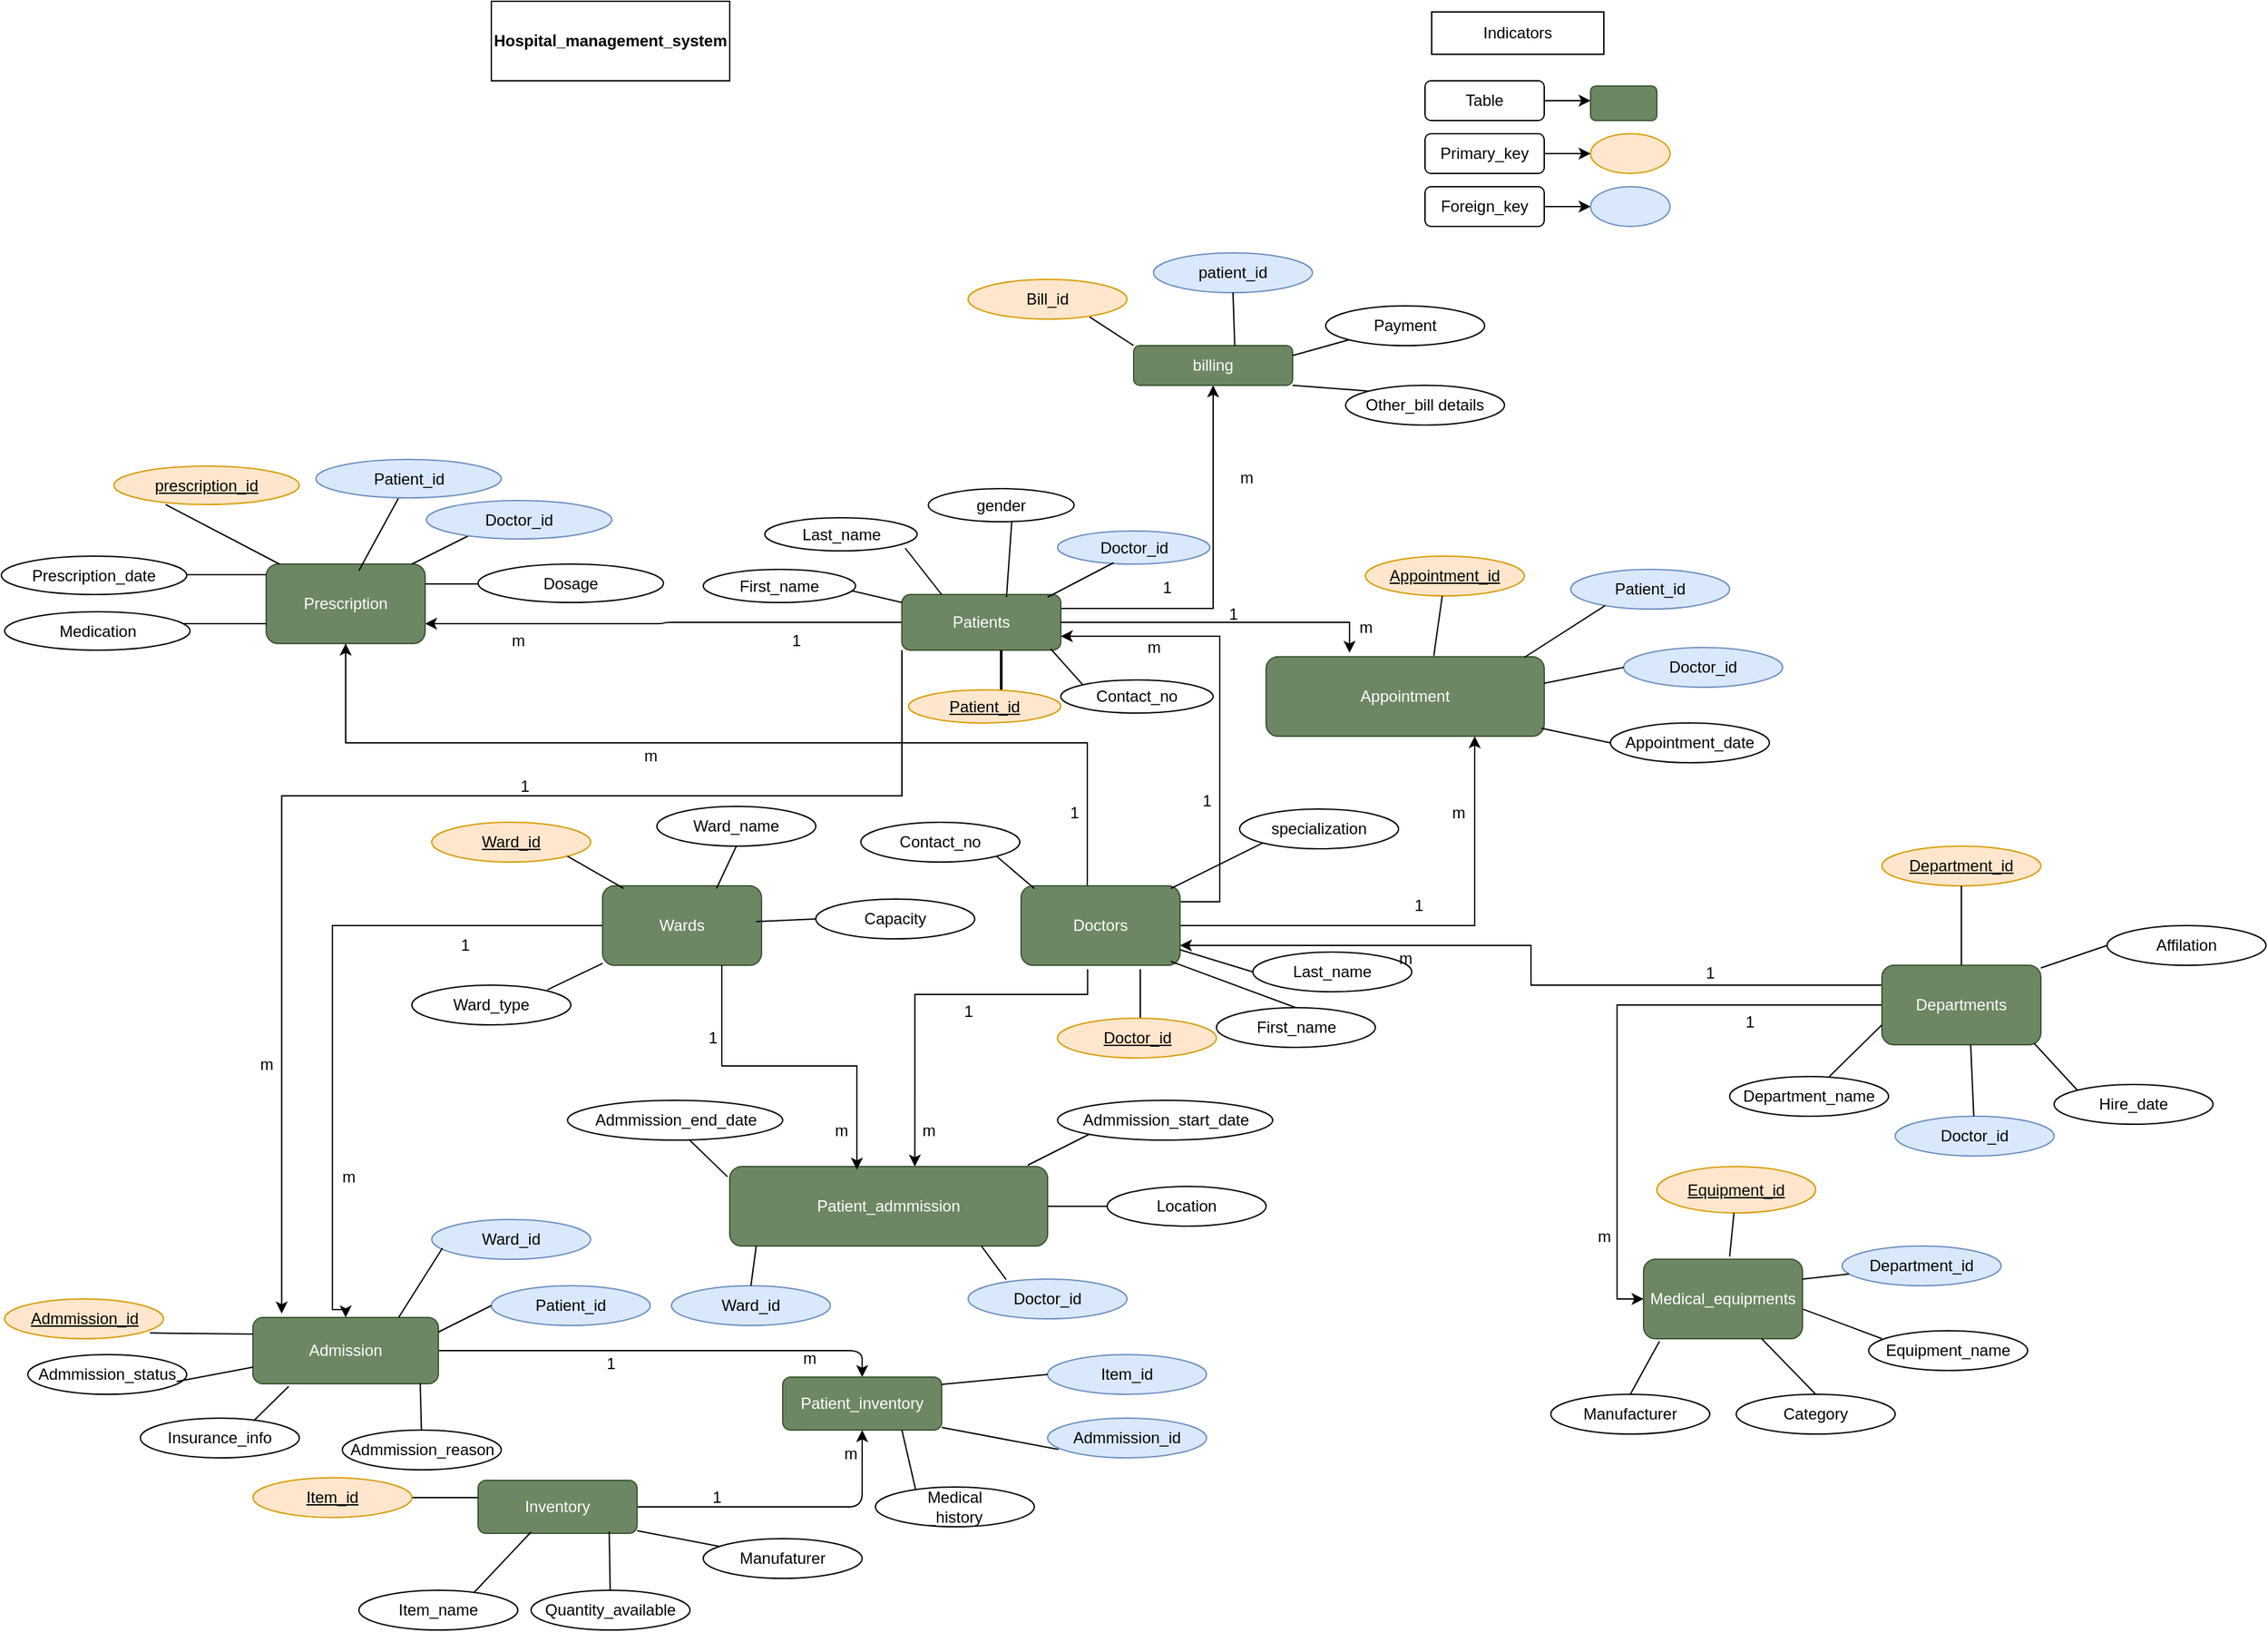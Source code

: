 <mxfile version="23.1.5" type="google">
  <diagram name="Page-1" id="TqXQaIa7VFJrKnLl9uhu">
    <mxGraphModel grid="1" page="1" gridSize="10" guides="1" tooltips="1" connect="1" arrows="1" fold="1" pageScale="1" pageWidth="850" pageHeight="1100" math="0" shadow="0">
      <root>
        <mxCell id="0" />
        <mxCell id="1" parent="0" />
        <mxCell id="0SpZsRbNBnnIL4KE9JeZ-11" value="" style="edgeStyle=orthogonalEdgeStyle;rounded=1;orthogonalLoop=1;jettySize=auto;html=1;entryX=1;entryY=0.75;entryDx=0;entryDy=0;" edge="1" parent="1" source="0SpZsRbNBnnIL4KE9JeZ-1" target="0SpZsRbNBnnIL4KE9JeZ-20">
          <mxGeometry relative="1" as="geometry">
            <mxPoint x="260" y="227.5" as="targetPoint" />
          </mxGeometry>
        </mxCell>
        <mxCell id="1VHxH9nMJPTkHr2wjVnj-29" style="edgeStyle=orthogonalEdgeStyle;rounded=0;orthogonalLoop=1;jettySize=auto;html=1;exitX=1;exitY=0.25;exitDx=0;exitDy=0;" edge="1" parent="1" source="0SpZsRbNBnnIL4KE9JeZ-1" target="ob3RGpo1RecC66wYNnC--74">
          <mxGeometry relative="1" as="geometry" />
        </mxCell>
        <mxCell id="0SpZsRbNBnnIL4KE9JeZ-1" value="Patients" style="rounded=1;whiteSpace=wrap;html=1;fillColor=#6d8764;fontColor=#ffffff;strokeColor=#3A5431;" vertex="1" parent="1">
          <mxGeometry x="480" y="208" width="120" height="42" as="geometry" />
        </mxCell>
        <mxCell id="0SpZsRbNBnnIL4KE9JeZ-15" style="edgeStyle=orthogonalEdgeStyle;rounded=1;orthogonalLoop=1;jettySize=auto;html=1;exitX=0.5;exitY=1;exitDx=0;exitDy=0;" edge="1" parent="1">
          <mxGeometry relative="1" as="geometry">
            <mxPoint x="620" y="255" as="sourcePoint" />
            <mxPoint x="620" y="255" as="targetPoint" />
          </mxGeometry>
        </mxCell>
        <mxCell id="0SpZsRbNBnnIL4KE9JeZ-16" value="Appointment" style="whiteSpace=wrap;html=1;rounded=1;fillColor=#6d8764;fontColor=#ffffff;strokeColor=#3A5431;" vertex="1" parent="1">
          <mxGeometry x="755" y="255" width="210" height="60" as="geometry" />
        </mxCell>
        <mxCell id="0SpZsRbNBnnIL4KE9JeZ-20" value="Prescription" style="rounded=1;whiteSpace=wrap;html=1;fillColor=#6d8764;fontColor=#ffffff;strokeColor=#3A5431;" vertex="1" parent="1">
          <mxGeometry y="185" width="120" height="60" as="geometry" />
        </mxCell>
        <mxCell id="gQqkHM6tkbFhDszC7yFE-4" style="edgeStyle=orthogonalEdgeStyle;rounded=0;orthogonalLoop=1;jettySize=auto;html=1;exitX=1;exitY=0.5;exitDx=0;exitDy=0;entryX=0.75;entryY=1;entryDx=0;entryDy=0;" edge="1" parent="1" source="0SpZsRbNBnnIL4KE9JeZ-74" target="0SpZsRbNBnnIL4KE9JeZ-16">
          <mxGeometry relative="1" as="geometry" />
        </mxCell>
        <mxCell id="gQqkHM6tkbFhDszC7yFE-6" style="edgeStyle=orthogonalEdgeStyle;rounded=0;orthogonalLoop=1;jettySize=auto;html=1;exitX=0.5;exitY=0;exitDx=0;exitDy=0;" edge="1" parent="1" source="0SpZsRbNBnnIL4KE9JeZ-74" target="0SpZsRbNBnnIL4KE9JeZ-20">
          <mxGeometry relative="1" as="geometry">
            <Array as="points">
              <mxPoint x="620" y="320" />
              <mxPoint x="60" y="320" />
            </Array>
          </mxGeometry>
        </mxCell>
        <mxCell id="KxEQ59rr3cLkcqyCNmUa-2" style="edgeStyle=orthogonalEdgeStyle;rounded=0;orthogonalLoop=1;jettySize=auto;html=1;exitX=0.75;exitY=0;exitDx=0;exitDy=0;entryX=1;entryY=0.75;entryDx=0;entryDy=0;" edge="1" parent="1" source="0SpZsRbNBnnIL4KE9JeZ-74" target="0SpZsRbNBnnIL4KE9JeZ-1">
          <mxGeometry relative="1" as="geometry">
            <Array as="points">
              <mxPoint x="660" y="440" />
              <mxPoint x="720" y="440" />
              <mxPoint x="720" y="240" />
            </Array>
          </mxGeometry>
        </mxCell>
        <mxCell id="0SpZsRbNBnnIL4KE9JeZ-74" value="Doctors" style="whiteSpace=wrap;html=1;rounded=1;fillColor=#6d8764;fontColor=#ffffff;strokeColor=#3A5431;" vertex="1" parent="1">
          <mxGeometry x="570" y="428" width="120" height="60" as="geometry" />
        </mxCell>
        <mxCell id="gQqkHM6tkbFhDszC7yFE-7" style="edgeStyle=orthogonalEdgeStyle;rounded=0;orthogonalLoop=1;jettySize=auto;html=1;exitX=0;exitY=0.5;exitDx=0;exitDy=0;entryX=0.5;entryY=0;entryDx=0;entryDy=0;" edge="1" parent="1" source="0SpZsRbNBnnIL4KE9JeZ-92" target="ob3RGpo1RecC66wYNnC--22">
          <mxGeometry relative="1" as="geometry">
            <Array as="points">
              <mxPoint x="50" y="458" />
              <mxPoint x="50" y="748" />
            </Array>
          </mxGeometry>
        </mxCell>
        <mxCell id="0SpZsRbNBnnIL4KE9JeZ-92" value="Wards" style="whiteSpace=wrap;html=1;rounded=1;fillColor=#6d8764;fontColor=#ffffff;strokeColor=#3A5431;" vertex="1" parent="1">
          <mxGeometry x="254" y="428" width="120" height="60" as="geometry" />
        </mxCell>
        <mxCell id="ob3RGpo1RecC66wYNnC--48" style="edgeStyle=orthogonalEdgeStyle;rounded=1;orthogonalLoop=1;jettySize=auto;html=1;exitX=1;exitY=0.5;exitDx=0;exitDy=0;entryX=0.5;entryY=0;entryDx=0;entryDy=0;" edge="1" parent="1" source="ob3RGpo1RecC66wYNnC--22" target="ob3RGpo1RecC66wYNnC--45">
          <mxGeometry relative="1" as="geometry" />
        </mxCell>
        <mxCell id="ob3RGpo1RecC66wYNnC--22" value="Admission" style="whiteSpace=wrap;html=1;rounded=1;fillColor=#6d8764;fontColor=#ffffff;strokeColor=#3A5431;" vertex="1" parent="1">
          <mxGeometry x="-10" y="754" width="140" height="50" as="geometry" />
        </mxCell>
        <mxCell id="ob3RGpo1RecC66wYNnC--26" style="edgeStyle=orthogonalEdgeStyle;rounded=1;orthogonalLoop=1;jettySize=auto;html=1;exitX=0.5;exitY=1;exitDx=0;exitDy=0;" edge="1" parent="1">
          <mxGeometry relative="1" as="geometry">
            <mxPoint x="60" y="630" as="sourcePoint" />
            <mxPoint x="60" y="630" as="targetPoint" />
          </mxGeometry>
        </mxCell>
        <mxCell id="ob3RGpo1RecC66wYNnC--46" style="edgeStyle=orthogonalEdgeStyle;rounded=1;orthogonalLoop=1;jettySize=auto;html=1;exitX=1;exitY=0.5;exitDx=0;exitDy=0;entryX=0.5;entryY=1;entryDx=0;entryDy=0;" edge="1" parent="1" source="ob3RGpo1RecC66wYNnC--31" target="ob3RGpo1RecC66wYNnC--45">
          <mxGeometry relative="1" as="geometry" />
        </mxCell>
        <mxCell id="ob3RGpo1RecC66wYNnC--31" value="Inventory" style="whiteSpace=wrap;html=1;rounded=1;fillColor=#6d8764;fontColor=#ffffff;strokeColor=#3A5431;" vertex="1" parent="1">
          <mxGeometry x="160" y="877" width="120" height="40" as="geometry" />
        </mxCell>
        <mxCell id="ob3RGpo1RecC66wYNnC--35" value="Patient_admmission" style="whiteSpace=wrap;html=1;rounded=1;fillColor=#6d8764;fontColor=#ffffff;strokeColor=#3A5431;" vertex="1" parent="1">
          <mxGeometry x="350" y="640" width="240" height="60" as="geometry" />
        </mxCell>
        <mxCell id="ob3RGpo1RecC66wYNnC--45" value="Patient_inventory" style="whiteSpace=wrap;html=1;rounded=1;fillColor=#6d8764;fontColor=#ffffff;strokeColor=#3A5431;" vertex="1" parent="1">
          <mxGeometry x="390" y="799" width="120" height="40" as="geometry" />
        </mxCell>
        <mxCell id="ob3RGpo1RecC66wYNnC--74" value="billing" style="whiteSpace=wrap;html=1;rounded=1;fillColor=#6d8764;fontColor=#ffffff;strokeColor=#3A5431;" vertex="1" parent="1">
          <mxGeometry x="655" y="20" width="120" height="30" as="geometry" />
        </mxCell>
        <mxCell id="ob3RGpo1RecC66wYNnC--79" value="&lt;u&gt;prescription_id&lt;/u&gt;" style="ellipse;whiteSpace=wrap;html=1;shadow=0;rounded=1;fillColor=#ffe6cc;strokeColor=#d79b00;" vertex="1" parent="1">
          <mxGeometry x="-115" y="111" width="140" height="29" as="geometry" />
        </mxCell>
        <mxCell id="ob3RGpo1RecC66wYNnC--85" value="" style="line;strokeWidth=2;direction=south;html=1;rounded=1;" vertex="1" parent="1">
          <mxGeometry x="550" y="250" width="10" height="40" as="geometry" />
        </mxCell>
        <mxCell id="ob3RGpo1RecC66wYNnC--88" value="" style="endArrow=none;html=1;rounded=1;" edge="1" parent="1">
          <mxGeometry width="50" height="50" relative="1" as="geometry">
            <mxPoint x="420" y="200" as="sourcePoint" />
            <mxPoint x="480" y="214" as="targetPoint" />
            <Array as="points" />
          </mxGeometry>
        </mxCell>
        <mxCell id="ob3RGpo1RecC66wYNnC--91" value="" style="endArrow=none;html=1;rounded=1;entryX=0.658;entryY=0.048;entryDx=0;entryDy=0;entryPerimeter=0;exitX=0.573;exitY=0.96;exitDx=0;exitDy=0;exitPerimeter=0;" edge="1" parent="1" source="1VHxH9nMJPTkHr2wjVnj-12" target="0SpZsRbNBnnIL4KE9JeZ-1">
          <mxGeometry width="50" height="50" relative="1" as="geometry">
            <mxPoint x="559" y="160" as="sourcePoint" />
            <mxPoint x="559" y="200" as="targetPoint" />
          </mxGeometry>
        </mxCell>
        <mxCell id="ob3RGpo1RecC66wYNnC--96" value="Doctor_id" style="ellipse;whiteSpace=wrap;html=1;rounded=1;fillColor=#dae8fc;strokeColor=#6c8ebf;" vertex="1" parent="1">
          <mxGeometry x="597.5" y="160" width="115" height="25" as="geometry" />
        </mxCell>
        <mxCell id="ob3RGpo1RecC66wYNnC--97" value="" style="endArrow=none;html=1;rounded=1;exitX=0.936;exitY=0.976;exitDx=0;exitDy=0;exitPerimeter=0;" edge="1" parent="1" source="0SpZsRbNBnnIL4KE9JeZ-1">
          <mxGeometry width="50" height="50" relative="1" as="geometry">
            <mxPoint x="495" y="300" as="sourcePoint" />
            <mxPoint x="620" y="280" as="targetPoint" />
          </mxGeometry>
        </mxCell>
        <mxCell id="ob3RGpo1RecC66wYNnC--101" value="" style="endArrow=none;html=1;rounded=1;" edge="1" parent="1">
          <mxGeometry width="50" height="50" relative="1" as="geometry">
            <mxPoint x="660" y="531" as="sourcePoint" />
            <mxPoint x="660" y="491" as="targetPoint" />
          </mxGeometry>
        </mxCell>
        <mxCell id="ob3RGpo1RecC66wYNnC--108" value="specialization" style="ellipse;whiteSpace=wrap;html=1;rounded=1;" vertex="1" parent="1">
          <mxGeometry x="735" y="370" width="120" height="30" as="geometry" />
        </mxCell>
        <mxCell id="ob3RGpo1RecC66wYNnC--118" value="" style="endArrow=none;html=1;rounded=1;" edge="1" parent="1">
          <mxGeometry width="50" height="50" relative="1" as="geometry">
            <mxPoint x="380" y="280" as="sourcePoint" />
            <mxPoint x="380" y="280" as="targetPoint" />
          </mxGeometry>
        </mxCell>
        <mxCell id="ob3RGpo1RecC66wYNnC--122" value="" style="endArrow=none;html=1;rounded=1;entryX=0.99;entryY=0.9;entryDx=0;entryDy=0;exitX=0;exitY=0.5;exitDx=0;exitDy=0;entryPerimeter=0;" edge="1" parent="1" source="1VHxH9nMJPTkHr2wjVnj-33" target="0SpZsRbNBnnIL4KE9JeZ-16">
          <mxGeometry width="50" height="50" relative="1" as="geometry">
            <mxPoint x="950" y="350" as="sourcePoint" />
            <mxPoint x="910" y="310" as="targetPoint" />
          </mxGeometry>
        </mxCell>
        <mxCell id="ob3RGpo1RecC66wYNnC--125" value="" style="endArrow=none;html=1;rounded=1;entryX=0.279;entryY=1;entryDx=0;entryDy=0;entryPerimeter=0;" edge="1" parent="1" target="ob3RGpo1RecC66wYNnC--79">
          <mxGeometry width="50" height="50" relative="1" as="geometry">
            <mxPoint x="10" y="185" as="sourcePoint" />
            <mxPoint x="20" y="135" as="targetPoint" />
          </mxGeometry>
        </mxCell>
        <mxCell id="ob3RGpo1RecC66wYNnC--128" value="" style="endArrow=none;html=1;rounded=1;" edge="1" parent="1">
          <mxGeometry width="50" height="50" relative="1" as="geometry">
            <mxPoint x="110" y="185" as="sourcePoint" />
            <mxPoint x="160" y="160" as="targetPoint" />
          </mxGeometry>
        </mxCell>
        <mxCell id="ob3RGpo1RecC66wYNnC--132" value="" style="endArrow=none;html=1;rounded=1;" edge="1" parent="1">
          <mxGeometry width="50" height="50" relative="1" as="geometry">
            <mxPoint x="-68" y="193" as="sourcePoint" />
            <mxPoint y="193" as="targetPoint" />
          </mxGeometry>
        </mxCell>
        <mxCell id="ob3RGpo1RecC66wYNnC--134" value="" style="endArrow=none;html=1;rounded=1;entryX=0;entryY=0.75;entryDx=0;entryDy=0;" edge="1" parent="1" target="0SpZsRbNBnnIL4KE9JeZ-20">
          <mxGeometry width="50" height="50" relative="1" as="geometry">
            <mxPoint x="-70" y="230" as="sourcePoint" />
            <mxPoint x="-10" y="230" as="targetPoint" />
          </mxGeometry>
        </mxCell>
        <mxCell id="ob3RGpo1RecC66wYNnC--138" value="" style="endArrow=none;html=1;rounded=1;entryX=0.5;entryY=1;entryDx=0;entryDy=0;" edge="1" parent="1" target="1VHxH9nMJPTkHr2wjVnj-48">
          <mxGeometry width="50" height="50" relative="1" as="geometry">
            <mxPoint x="340" y="430" as="sourcePoint" />
            <mxPoint x="321" y="400" as="targetPoint" />
          </mxGeometry>
        </mxCell>
        <mxCell id="ob3RGpo1RecC66wYNnC--139" value="&lt;u&gt;Ward_id&lt;/u&gt;" style="ellipse;whiteSpace=wrap;html=1;rounded=1;fillColor=#ffe6cc;strokeColor=#d79b00;" vertex="1" parent="1">
          <mxGeometry x="125" y="380" width="120" height="30" as="geometry" />
        </mxCell>
        <mxCell id="ob3RGpo1RecC66wYNnC--159" value="" style="endArrow=none;html=1;rounded=1;entryX=0;entryY=0.325;entryDx=0;entryDy=0;entryPerimeter=0;" edge="1" parent="1" target="ob3RGpo1RecC66wYNnC--31">
          <mxGeometry width="50" height="50" relative="1" as="geometry">
            <mxPoint x="100" y="890" as="sourcePoint" />
            <mxPoint x="160" y="868" as="targetPoint" />
          </mxGeometry>
        </mxCell>
        <mxCell id="ob3RGpo1RecC66wYNnC--163" value="" style="endArrow=none;html=1;rounded=1;exitX=0.333;exitY=0.975;exitDx=0;exitDy=0;exitPerimeter=0;entryX=0.667;entryY=0.3;entryDx=0;entryDy=0;entryPerimeter=0;" edge="1" parent="1" source="ob3RGpo1RecC66wYNnC--31" target="1VHxH9nMJPTkHr2wjVnj-73">
          <mxGeometry width="50" height="50" relative="1" as="geometry">
            <mxPoint x="200" y="960" as="sourcePoint" />
            <mxPoint x="170" y="950" as="targetPoint" />
          </mxGeometry>
        </mxCell>
        <mxCell id="ob3RGpo1RecC66wYNnC--165" value="" style="endArrow=none;html=1;rounded=1;entryX=0.825;entryY=0.967;entryDx=0;entryDy=0;entryPerimeter=0;" edge="1" parent="1" source="1VHxH9nMJPTkHr2wjVnj-74" target="ob3RGpo1RecC66wYNnC--31">
          <mxGeometry width="50" height="50" relative="1" as="geometry">
            <mxPoint x="260" y="950" as="sourcePoint" />
            <mxPoint x="280" y="910" as="targetPoint" />
          </mxGeometry>
        </mxCell>
        <mxCell id="ob3RGpo1RecC66wYNnC--171" value="" style="endArrow=none;html=1;rounded=1;exitX=1;exitY=1;exitDx=0;exitDy=0;entryX=0.069;entryY=0.789;entryDx=0;entryDy=0;entryPerimeter=0;" edge="1" parent="1" target="1VHxH9nMJPTkHr2wjVnj-75">
          <mxGeometry width="50" height="50" relative="1" as="geometry">
            <mxPoint x="510" y="837" as="sourcePoint" />
            <mxPoint x="600" y="838" as="targetPoint" />
          </mxGeometry>
        </mxCell>
        <mxCell id="ob3RGpo1RecC66wYNnC--191" value="" style="endArrow=none;html=1;rounded=1;exitX=0;exitY=0;exitDx=0;exitDy=0;entryX=0.764;entryY=0.944;entryDx=0;entryDy=0;entryPerimeter=0;" edge="1" parent="1" source="ob3RGpo1RecC66wYNnC--74" target="1VHxH9nMJPTkHr2wjVnj-25">
          <mxGeometry width="50" height="50" relative="1" as="geometry">
            <mxPoint x="629.5" y="43.5" as="sourcePoint" />
            <mxPoint x="630" as="targetPoint" />
          </mxGeometry>
        </mxCell>
        <mxCell id="ob3RGpo1RecC66wYNnC--194" value="patient_id" style="ellipse;whiteSpace=wrap;html=1;rounded=1;fillColor=#dae8fc;strokeColor=#6c8ebf;" vertex="1" parent="1">
          <mxGeometry x="670" y="-50" width="120" height="30" as="geometry" />
        </mxCell>
        <mxCell id="ob3RGpo1RecC66wYNnC--198" value="" style="endArrow=none;html=1;rounded=1;exitX=1;exitY=1;exitDx=0;exitDy=0;entryX=0;entryY=0;entryDx=0;entryDy=0;" edge="1" parent="1" source="ob3RGpo1RecC66wYNnC--74" target="1VHxH9nMJPTkHr2wjVnj-26">
          <mxGeometry width="50" height="50" relative="1" as="geometry">
            <mxPoint x="730" y="103.5" as="sourcePoint" />
            <mxPoint x="830" y="67" as="targetPoint" />
          </mxGeometry>
        </mxCell>
        <mxCell id="dSdQ0EBk4041Fcn03njT-13" value="Indicators" style="rounded=0;whiteSpace=wrap;html=1;" vertex="1" parent="1">
          <mxGeometry x="880" y="-232" width="130" height="32" as="geometry" />
        </mxCell>
        <mxCell id="dSdQ0EBk4041Fcn03njT-17" style="edgeStyle=orthogonalEdgeStyle;rounded=1;orthogonalLoop=1;jettySize=auto;html=1;exitX=1;exitY=0.5;exitDx=0;exitDy=0;" edge="1" parent="1" source="dSdQ0EBk4041Fcn03njT-16">
          <mxGeometry relative="1" as="geometry">
            <mxPoint x="1000" y="-164.6" as="targetPoint" />
          </mxGeometry>
        </mxCell>
        <mxCell id="dSdQ0EBk4041Fcn03njT-16" value="Table" style="rounded=1;whiteSpace=wrap;html=1;" vertex="1" parent="1">
          <mxGeometry x="875" y="-180" width="90" height="30" as="geometry" />
        </mxCell>
        <mxCell id="dSdQ0EBk4041Fcn03njT-19" value="" style="rounded=1;whiteSpace=wrap;html=1;fillColor=#6d8764;fontColor=#ffffff;strokeColor=#3A5431;" vertex="1" parent="1">
          <mxGeometry x="1000" y="-176" width="50" height="26" as="geometry" />
        </mxCell>
        <mxCell id="dSdQ0EBk4041Fcn03njT-20" value="" style="ellipse;whiteSpace=wrap;html=1;rounded=1;fillColor=#ffe6cc;strokeColor=#d79b00;" vertex="1" parent="1">
          <mxGeometry x="1000" y="-140" width="60" height="30" as="geometry" />
        </mxCell>
        <mxCell id="dSdQ0EBk4041Fcn03njT-26" style="edgeStyle=orthogonalEdgeStyle;rounded=1;orthogonalLoop=1;jettySize=auto;html=1;exitX=1;exitY=0.5;exitDx=0;exitDy=0;entryX=0;entryY=0.5;entryDx=0;entryDy=0;" edge="1" parent="1" source="dSdQ0EBk4041Fcn03njT-22" target="dSdQ0EBk4041Fcn03njT-24">
          <mxGeometry relative="1" as="geometry" />
        </mxCell>
        <mxCell id="dSdQ0EBk4041Fcn03njT-22" value="Foreign_key" style="rounded=1;whiteSpace=wrap;html=1;" vertex="1" parent="1">
          <mxGeometry x="875" y="-100" width="90" height="30" as="geometry" />
        </mxCell>
        <mxCell id="dSdQ0EBk4041Fcn03njT-25" style="edgeStyle=orthogonalEdgeStyle;rounded=1;orthogonalLoop=1;jettySize=auto;html=1;exitX=1;exitY=0.5;exitDx=0;exitDy=0;entryX=0;entryY=0.5;entryDx=0;entryDy=0;" edge="1" parent="1" source="dSdQ0EBk4041Fcn03njT-23" target="dSdQ0EBk4041Fcn03njT-20">
          <mxGeometry relative="1" as="geometry" />
        </mxCell>
        <mxCell id="dSdQ0EBk4041Fcn03njT-23" value="Primary_key" style="rounded=1;whiteSpace=wrap;html=1;" vertex="1" parent="1">
          <mxGeometry x="875" y="-140" width="90" height="30" as="geometry" />
        </mxCell>
        <mxCell id="dSdQ0EBk4041Fcn03njT-24" value="" style="ellipse;whiteSpace=wrap;html=1;rounded=1;fillColor=#dae8fc;strokeColor=#6c8ebf;" vertex="1" parent="1">
          <mxGeometry x="1000" y="-100" width="60" height="30" as="geometry" />
        </mxCell>
        <mxCell id="gQqkHM6tkbFhDszC7yFE-2" style="edgeStyle=orthogonalEdgeStyle;rounded=0;orthogonalLoop=1;jettySize=auto;html=1;entryX=0.3;entryY=-0.05;entryDx=0;entryDy=0;entryPerimeter=0;" edge="1" parent="1" source="0SpZsRbNBnnIL4KE9JeZ-1" target="0SpZsRbNBnnIL4KE9JeZ-16">
          <mxGeometry relative="1" as="geometry">
            <Array as="points">
              <mxPoint x="818" y="229" />
            </Array>
          </mxGeometry>
        </mxCell>
        <mxCell id="1VHxH9nMJPTkHr2wjVnj-1" value="" style="endArrow=none;html=1;rounded=0;exitX=0.583;exitY=0.083;exitDx=0;exitDy=0;exitPerimeter=0;" edge="1" parent="1" source="0SpZsRbNBnnIL4KE9JeZ-20">
          <mxGeometry width="50" height="50" relative="1" as="geometry">
            <mxPoint x="80" y="180" as="sourcePoint" />
            <mxPoint x="100" y="135" as="targetPoint" />
          </mxGeometry>
        </mxCell>
        <mxCell id="1VHxH9nMJPTkHr2wjVnj-2" value="Patient_id" style="ellipse;whiteSpace=wrap;html=1;shadow=0;rounded=1;fillColor=#dae8fc;strokeColor=#6c8ebf;" vertex="1" parent="1">
          <mxGeometry x="37.5" y="106" width="140" height="29" as="geometry" />
        </mxCell>
        <mxCell id="1VHxH9nMJPTkHr2wjVnj-3" value="Doctor_id" style="ellipse;whiteSpace=wrap;html=1;shadow=0;rounded=1;fillColor=#dae8fc;strokeColor=#6c8ebf;" vertex="1" parent="1">
          <mxGeometry x="121" y="137" width="140" height="29" as="geometry" />
        </mxCell>
        <mxCell id="1VHxH9nMJPTkHr2wjVnj-4" value="" style="endArrow=none;html=1;rounded=0;exitX=1;exitY=0.25;exitDx=0;exitDy=0;" edge="1" parent="1" source="0SpZsRbNBnnIL4KE9JeZ-20">
          <mxGeometry width="50" height="50" relative="1" as="geometry">
            <mxPoint x="120" y="215" as="sourcePoint" />
            <mxPoint x="190" y="200" as="targetPoint" />
          </mxGeometry>
        </mxCell>
        <mxCell id="1VHxH9nMJPTkHr2wjVnj-5" value="Dosage" style="ellipse;whiteSpace=wrap;html=1;shadow=0;rounded=1;" vertex="1" parent="1">
          <mxGeometry x="160" y="185" width="140" height="29" as="geometry" />
        </mxCell>
        <mxCell id="1VHxH9nMJPTkHr2wjVnj-7" value="Prescription_date" style="ellipse;whiteSpace=wrap;html=1;shadow=0;rounded=1;" vertex="1" parent="1">
          <mxGeometry x="-200" y="179" width="140" height="29" as="geometry" />
        </mxCell>
        <mxCell id="1VHxH9nMJPTkHr2wjVnj-8" value="Medication" style="ellipse;whiteSpace=wrap;html=1;shadow=0;rounded=1;" vertex="1" parent="1">
          <mxGeometry x="-197.5" y="221" width="140" height="29" as="geometry" />
        </mxCell>
        <mxCell id="1VHxH9nMJPTkHr2wjVnj-11" value="" style="endArrow=none;html=1;rounded=0;entryX=0.368;entryY=0.96;entryDx=0;entryDy=0;entryPerimeter=0;" edge="1" parent="1" target="ob3RGpo1RecC66wYNnC--96">
          <mxGeometry width="50" height="50" relative="1" as="geometry">
            <mxPoint x="590" y="210" as="sourcePoint" />
            <mxPoint x="627" y="173.5" as="targetPoint" />
          </mxGeometry>
        </mxCell>
        <mxCell id="1VHxH9nMJPTkHr2wjVnj-12" value="gender" style="ellipse;whiteSpace=wrap;html=1;rounded=1;" vertex="1" parent="1">
          <mxGeometry x="500" y="128" width="110" height="25" as="geometry" />
        </mxCell>
        <mxCell id="1VHxH9nMJPTkHr2wjVnj-14" value="" style="endArrow=none;html=1;rounded=0;exitX=0.25;exitY=0;exitDx=0;exitDy=0;entryX=0.922;entryY=0.92;entryDx=0;entryDy=0;entryPerimeter=0;" edge="1" parent="1" source="0SpZsRbNBnnIL4KE9JeZ-1" target="1VHxH9nMJPTkHr2wjVnj-15">
          <mxGeometry width="50" height="50" relative="1" as="geometry">
            <mxPoint x="440" y="190" as="sourcePoint" />
            <mxPoint x="480" y="170" as="targetPoint" />
          </mxGeometry>
        </mxCell>
        <mxCell id="1VHxH9nMJPTkHr2wjVnj-15" value="Last_name" style="ellipse;whiteSpace=wrap;html=1;rounded=1;" vertex="1" parent="1">
          <mxGeometry x="376.5" y="150" width="115" height="25" as="geometry" />
        </mxCell>
        <mxCell id="1VHxH9nMJPTkHr2wjVnj-16" value="First_name" style="ellipse;whiteSpace=wrap;html=1;rounded=1;" vertex="1" parent="1">
          <mxGeometry x="330" y="189" width="115" height="25" as="geometry" />
        </mxCell>
        <mxCell id="1VHxH9nMJPTkHr2wjVnj-17" value="Contact_no" style="ellipse;whiteSpace=wrap;html=1;rounded=1;" vertex="1" parent="1">
          <mxGeometry x="600" y="272.5" width="115" height="25" as="geometry" />
        </mxCell>
        <mxCell id="1VHxH9nMJPTkHr2wjVnj-18" value="&lt;u&gt;Patient_id&lt;/u&gt;" style="ellipse;whiteSpace=wrap;html=1;rounded=1;fillColor=#ffe6cc;strokeColor=#d79b00;" vertex="1" parent="1">
          <mxGeometry x="485" y="280" width="115" height="25" as="geometry" />
        </mxCell>
        <mxCell id="1VHxH9nMJPTkHr2wjVnj-21" value="" style="endArrow=none;html=1;rounded=0;exitX=0.636;exitY=0.009;exitDx=0;exitDy=0;exitPerimeter=0;entryX=0.5;entryY=1;entryDx=0;entryDy=0;" edge="1" parent="1" source="ob3RGpo1RecC66wYNnC--74" target="ob3RGpo1RecC66wYNnC--194">
          <mxGeometry width="50" height="50" relative="1" as="geometry">
            <mxPoint x="685" y="40" as="sourcePoint" />
            <mxPoint x="735" y="-10" as="targetPoint" />
            <Array as="points" />
          </mxGeometry>
        </mxCell>
        <mxCell id="1VHxH9nMJPTkHr2wjVnj-22" value="Payment" style="ellipse;whiteSpace=wrap;html=1;rounded=1;" vertex="1" parent="1">
          <mxGeometry x="800" y="-10" width="120" height="30" as="geometry" />
        </mxCell>
        <mxCell id="1VHxH9nMJPTkHr2wjVnj-23" value="" style="endArrow=none;html=1;rounded=0;entryX=0;entryY=1;entryDx=0;entryDy=0;exitX=1;exitY=0.25;exitDx=0;exitDy=0;" edge="1" parent="1" source="ob3RGpo1RecC66wYNnC--74" target="1VHxH9nMJPTkHr2wjVnj-22">
          <mxGeometry width="50" height="50" relative="1" as="geometry">
            <mxPoint x="780" y="46.5" as="sourcePoint" />
            <mxPoint x="820" y="10" as="targetPoint" />
          </mxGeometry>
        </mxCell>
        <mxCell id="1VHxH9nMJPTkHr2wjVnj-25" value="Bill_id" style="ellipse;whiteSpace=wrap;html=1;rounded=1;fillColor=#ffe6cc;strokeColor=#d79b00;" vertex="1" parent="1">
          <mxGeometry x="530" y="-30" width="120" height="30" as="geometry" />
        </mxCell>
        <mxCell id="1VHxH9nMJPTkHr2wjVnj-26" value="Other_bill details" style="ellipse;whiteSpace=wrap;html=1;rounded=1;" vertex="1" parent="1">
          <mxGeometry x="815" y="50" width="120" height="30" as="geometry" />
        </mxCell>
        <mxCell id="1VHxH9nMJPTkHr2wjVnj-30" value="&lt;u&gt;Appointment_id&lt;/u&gt;" style="ellipse;whiteSpace=wrap;html=1;rounded=1;fillColor=#ffe6cc;strokeColor=#d79b00;" vertex="1" parent="1">
          <mxGeometry x="830" y="179" width="120" height="30" as="geometry" />
        </mxCell>
        <mxCell id="1VHxH9nMJPTkHr2wjVnj-31" value="Patient_id" style="ellipse;whiteSpace=wrap;html=1;rounded=1;fillColor=#dae8fc;strokeColor=#6c8ebf;" vertex="1" parent="1">
          <mxGeometry x="985" y="189" width="120" height="30" as="geometry" />
        </mxCell>
        <mxCell id="1VHxH9nMJPTkHr2wjVnj-32" value="Doctor_id" style="ellipse;whiteSpace=wrap;html=1;rounded=1;fillColor=#dae8fc;strokeColor=#6c8ebf;" vertex="1" parent="1">
          <mxGeometry x="1025" y="248" width="120" height="30" as="geometry" />
        </mxCell>
        <mxCell id="1VHxH9nMJPTkHr2wjVnj-33" value="Appointment_date" style="ellipse;whiteSpace=wrap;html=1;rounded=1;" vertex="1" parent="1">
          <mxGeometry x="1015" y="305" width="120" height="30" as="geometry" />
        </mxCell>
        <mxCell id="1VHxH9nMJPTkHr2wjVnj-35" value="" style="endArrow=none;html=1;rounded=0;entryX=0.217;entryY=0.911;entryDx=0;entryDy=0;entryPerimeter=0;" edge="1" parent="1" target="1VHxH9nMJPTkHr2wjVnj-31">
          <mxGeometry width="50" height="50" relative="1" as="geometry">
            <mxPoint x="950" y="255.5" as="sourcePoint" />
            <mxPoint x="1000" y="210" as="targetPoint" />
          </mxGeometry>
        </mxCell>
        <mxCell id="1VHxH9nMJPTkHr2wjVnj-37" value="" style="endArrow=none;html=1;rounded=0;exitX=0.603;exitY=-0.011;exitDx=0;exitDy=0;exitPerimeter=0;" edge="1" parent="1" source="0SpZsRbNBnnIL4KE9JeZ-16" target="1VHxH9nMJPTkHr2wjVnj-30">
          <mxGeometry width="50" height="50" relative="1" as="geometry">
            <mxPoint x="923" y="250" as="sourcePoint" />
            <mxPoint x="923" y="209" as="targetPoint" />
          </mxGeometry>
        </mxCell>
        <mxCell id="1VHxH9nMJPTkHr2wjVnj-38" value="Last_name" style="ellipse;whiteSpace=wrap;html=1;rounded=1;" vertex="1" parent="1">
          <mxGeometry x="745" y="478" width="120" height="30" as="geometry" />
        </mxCell>
        <mxCell id="1VHxH9nMJPTkHr2wjVnj-39" value="First_name" style="ellipse;whiteSpace=wrap;html=1;rounded=1;" vertex="1" parent="1">
          <mxGeometry x="717.5" y="520" width="120" height="30" as="geometry" />
        </mxCell>
        <mxCell id="1VHxH9nMJPTkHr2wjVnj-40" value="&lt;u&gt;Doctor_id&lt;/u&gt;" style="ellipse;whiteSpace=wrap;html=1;rounded=1;fillColor=#ffe6cc;strokeColor=#d79b00;" vertex="1" parent="1">
          <mxGeometry x="597.5" y="528" width="120" height="30" as="geometry" />
        </mxCell>
        <mxCell id="1VHxH9nMJPTkHr2wjVnj-42" value="Contact_no" style="ellipse;whiteSpace=wrap;html=1;rounded=1;" vertex="1" parent="1">
          <mxGeometry x="449" y="380" width="120" height="30" as="geometry" />
        </mxCell>
        <mxCell id="1VHxH9nMJPTkHr2wjVnj-43" value="" style="endArrow=none;html=1;rounded=0;exitX=0.083;exitY=0.033;exitDx=0;exitDy=0;exitPerimeter=0;entryX=1;entryY=1;entryDx=0;entryDy=0;" edge="1" parent="1" source="0SpZsRbNBnnIL4KE9JeZ-74" target="1VHxH9nMJPTkHr2wjVnj-42">
          <mxGeometry width="50" height="50" relative="1" as="geometry">
            <mxPoint x="570" y="420" as="sourcePoint" />
            <mxPoint x="555" y="410" as="targetPoint" />
          </mxGeometry>
        </mxCell>
        <mxCell id="1VHxH9nMJPTkHr2wjVnj-44" value="" style="endArrow=none;html=1;rounded=0;entryX=0;entryY=1;entryDx=0;entryDy=0;" edge="1" parent="1" target="ob3RGpo1RecC66wYNnC--108">
          <mxGeometry width="50" height="50" relative="1" as="geometry">
            <mxPoint x="683" y="430" as="sourcePoint" />
            <mxPoint x="703" y="410" as="targetPoint" />
          </mxGeometry>
        </mxCell>
        <mxCell id="1VHxH9nMJPTkHr2wjVnj-45" value="" style="endArrow=none;html=1;rounded=0;entryX=0;entryY=0.5;entryDx=0;entryDy=0;" edge="1" parent="1" source="0SpZsRbNBnnIL4KE9JeZ-74" target="1VHxH9nMJPTkHr2wjVnj-38">
          <mxGeometry width="50" height="50" relative="1" as="geometry">
            <mxPoint x="687.5" y="518" as="sourcePoint" />
            <mxPoint x="717.5" y="488" as="targetPoint" />
          </mxGeometry>
        </mxCell>
        <mxCell id="1VHxH9nMJPTkHr2wjVnj-46" value="" style="endArrow=none;html=1;rounded=0;exitX=0.5;exitY=0;exitDx=0;exitDy=0;" edge="1" parent="1" source="1VHxH9nMJPTkHr2wjVnj-39">
          <mxGeometry width="50" height="50" relative="1" as="geometry">
            <mxPoint x="750" y="530" as="sourcePoint" />
            <mxPoint x="683" y="485" as="targetPoint" />
          </mxGeometry>
        </mxCell>
        <mxCell id="1VHxH9nMJPTkHr2wjVnj-47" style="edgeStyle=orthogonalEdgeStyle;rounded=0;orthogonalLoop=1;jettySize=auto;html=1;exitX=0.25;exitY=1;exitDx=0;exitDy=0;entryX=0.644;entryY=-0.05;entryDx=0;entryDy=0;entryPerimeter=0;" edge="1" parent="1">
          <mxGeometry relative="1" as="geometry">
            <mxPoint x="620.22" y="491" as="sourcePoint" />
            <mxPoint x="489.78" y="640" as="targetPoint" />
            <Array as="points">
              <mxPoint x="620" y="510" />
              <mxPoint x="490" y="510" />
            </Array>
          </mxGeometry>
        </mxCell>
        <mxCell id="1VHxH9nMJPTkHr2wjVnj-48" value="Ward_name" style="ellipse;whiteSpace=wrap;html=1;rounded=1;" vertex="1" parent="1">
          <mxGeometry x="295" y="368" width="120" height="30" as="geometry" />
        </mxCell>
        <mxCell id="1VHxH9nMJPTkHr2wjVnj-49" value="Capacity" style="ellipse;whiteSpace=wrap;html=1;rounded=1;" vertex="1" parent="1">
          <mxGeometry x="415" y="438" width="120" height="30" as="geometry" />
        </mxCell>
        <mxCell id="1VHxH9nMJPTkHr2wjVnj-50" value="" style="endArrow=none;html=1;rounded=0;entryX=0;entryY=0.5;entryDx=0;entryDy=0;" edge="1" parent="1" target="1VHxH9nMJPTkHr2wjVnj-49">
          <mxGeometry width="50" height="50" relative="1" as="geometry">
            <mxPoint x="370" y="455" as="sourcePoint" />
            <mxPoint x="420" y="453" as="targetPoint" />
          </mxGeometry>
        </mxCell>
        <mxCell id="1VHxH9nMJPTkHr2wjVnj-51" value="" style="endArrow=none;html=1;rounded=0;exitX=0.133;exitY=0.033;exitDx=0;exitDy=0;exitPerimeter=0;entryX=1;entryY=1;entryDx=0;entryDy=0;" edge="1" parent="1" source="0SpZsRbNBnnIL4KE9JeZ-92" target="ob3RGpo1RecC66wYNnC--139">
          <mxGeometry width="50" height="50" relative="1" as="geometry">
            <mxPoint x="290" y="440" as="sourcePoint" />
            <mxPoint x="240" y="400" as="targetPoint" />
            <Array as="points" />
          </mxGeometry>
        </mxCell>
        <mxCell id="1VHxH9nMJPTkHr2wjVnj-53" style="edgeStyle=orthogonalEdgeStyle;rounded=0;orthogonalLoop=1;jettySize=auto;html=1;exitX=0;exitY=1;exitDx=0;exitDy=0;entryX=0.155;entryY=-0.06;entryDx=0;entryDy=0;entryPerimeter=0;" edge="1" parent="1" source="0SpZsRbNBnnIL4KE9JeZ-1" target="ob3RGpo1RecC66wYNnC--22">
          <mxGeometry relative="1" as="geometry">
            <Array as="points">
              <mxPoint x="480" y="360" />
              <mxPoint x="12" y="360" />
            </Array>
          </mxGeometry>
        </mxCell>
        <mxCell id="1VHxH9nMJPTkHr2wjVnj-54" style="edgeStyle=orthogonalEdgeStyle;rounded=0;orthogonalLoop=1;jettySize=auto;html=1;exitX=0.75;exitY=1;exitDx=0;exitDy=0;entryX=0.4;entryY=0.039;entryDx=0;entryDy=0;entryPerimeter=0;" edge="1" parent="1" source="0SpZsRbNBnnIL4KE9JeZ-92" target="ob3RGpo1RecC66wYNnC--35">
          <mxGeometry relative="1" as="geometry" />
        </mxCell>
        <mxCell id="1VHxH9nMJPTkHr2wjVnj-55" value="Doctor_id" style="ellipse;whiteSpace=wrap;html=1;rounded=1;fillColor=#dae8fc;strokeColor=#6c8ebf;" vertex="1" parent="1">
          <mxGeometry x="530" y="725" width="120" height="30" as="geometry" />
        </mxCell>
        <mxCell id="1VHxH9nMJPTkHr2wjVnj-56" value="Ward_id" style="ellipse;whiteSpace=wrap;html=1;rounded=1;fillColor=#dae8fc;strokeColor=#6c8ebf;" vertex="1" parent="1">
          <mxGeometry x="306" y="730" width="120" height="30" as="geometry" />
        </mxCell>
        <mxCell id="1VHxH9nMJPTkHr2wjVnj-57" value="" style="endArrow=none;html=1;rounded=0;exitX=0.5;exitY=0;exitDx=0;exitDy=0;" edge="1" parent="1" source="1VHxH9nMJPTkHr2wjVnj-56">
          <mxGeometry width="50" height="50" relative="1" as="geometry">
            <mxPoint x="355" y="720" as="sourcePoint" />
            <mxPoint x="370" y="700" as="targetPoint" />
          </mxGeometry>
        </mxCell>
        <mxCell id="1VHxH9nMJPTkHr2wjVnj-58" value="" style="endArrow=none;html=1;rounded=0;exitX=0.239;exitY=0.011;exitDx=0;exitDy=0;exitPerimeter=0;" edge="1" parent="1" source="1VHxH9nMJPTkHr2wjVnj-55">
          <mxGeometry width="50" height="50" relative="1" as="geometry">
            <mxPoint x="520" y="720" as="sourcePoint" />
            <mxPoint x="540" y="700" as="targetPoint" />
            <Array as="points" />
          </mxGeometry>
        </mxCell>
        <mxCell id="1VHxH9nMJPTkHr2wjVnj-59" value="Admmission_reason" style="ellipse;whiteSpace=wrap;html=1;rounded=1;" vertex="1" parent="1">
          <mxGeometry x="57.5" y="839" width="120" height="30" as="geometry" />
        </mxCell>
        <mxCell id="1VHxH9nMJPTkHr2wjVnj-60" value="Ward_id" style="ellipse;whiteSpace=wrap;html=1;rounded=1;fillColor=#dae8fc;strokeColor=#6c8ebf;" vertex="1" parent="1">
          <mxGeometry x="125" y="680" width="120" height="30" as="geometry" />
        </mxCell>
        <mxCell id="1VHxH9nMJPTkHr2wjVnj-61" value="Patient_id" style="ellipse;whiteSpace=wrap;html=1;rounded=1;fillColor=#dae8fc;strokeColor=#6c8ebf;" vertex="1" parent="1">
          <mxGeometry x="170" y="730" width="120" height="30" as="geometry" />
        </mxCell>
        <mxCell id="1VHxH9nMJPTkHr2wjVnj-63" value="&lt;u&gt;Admmission_id&lt;/u&gt;" style="ellipse;whiteSpace=wrap;html=1;rounded=1;fillColor=#ffe6cc;strokeColor=#d79b00;" vertex="1" parent="1">
          <mxGeometry x="-197.5" y="740" width="120" height="30" as="geometry" />
        </mxCell>
        <mxCell id="1VHxH9nMJPTkHr2wjVnj-64" value="Admmission_status" style="ellipse;whiteSpace=wrap;html=1;rounded=1;" vertex="1" parent="1">
          <mxGeometry x="-180" y="782" width="120" height="30" as="geometry" />
        </mxCell>
        <mxCell id="1VHxH9nMJPTkHr2wjVnj-65" value="" style="endArrow=none;html=1;rounded=0;entryX=0.902;entryY=0.993;entryDx=0;entryDy=0;entryPerimeter=0;" edge="1" parent="1" source="1VHxH9nMJPTkHr2wjVnj-59" target="ob3RGpo1RecC66wYNnC--22">
          <mxGeometry width="50" height="50" relative="1" as="geometry">
            <mxPoint x="79.231" y="820" as="sourcePoint" />
            <mxPoint x="90" y="806" as="targetPoint" />
          </mxGeometry>
        </mxCell>
        <mxCell id="1VHxH9nMJPTkHr2wjVnj-66" value="" style="endArrow=none;html=1;rounded=0;entryX=0.067;entryY=0.722;entryDx=0;entryDy=0;entryPerimeter=0;" edge="1" parent="1" target="1VHxH9nMJPTkHr2wjVnj-60">
          <mxGeometry width="50" height="50" relative="1" as="geometry">
            <mxPoint x="100" y="754" as="sourcePoint" />
            <mxPoint x="150" y="704" as="targetPoint" />
          </mxGeometry>
        </mxCell>
        <mxCell id="1VHxH9nMJPTkHr2wjVnj-67" value="" style="endArrow=none;html=1;rounded=0;entryX=0;entryY=0.5;entryDx=0;entryDy=0;" edge="1" parent="1" target="1VHxH9nMJPTkHr2wjVnj-61">
          <mxGeometry width="50" height="50" relative="1" as="geometry">
            <mxPoint x="130" y="765" as="sourcePoint" />
            <mxPoint x="170" y="725" as="targetPoint" />
          </mxGeometry>
        </mxCell>
        <mxCell id="1VHxH9nMJPTkHr2wjVnj-69" value="" style="endArrow=none;html=1;rounded=0;entryX=0;entryY=0.25;entryDx=0;entryDy=0;exitX=0.914;exitY=0.856;exitDx=0;exitDy=0;exitPerimeter=0;" edge="1" parent="1" source="1VHxH9nMJPTkHr2wjVnj-63" target="ob3RGpo1RecC66wYNnC--22">
          <mxGeometry width="50" height="50" relative="1" as="geometry">
            <mxPoint x="-70" y="750" as="sourcePoint" />
            <mxPoint x="-20" y="700" as="targetPoint" />
          </mxGeometry>
        </mxCell>
        <mxCell id="1VHxH9nMJPTkHr2wjVnj-70" value="" style="endArrow=none;html=1;rounded=0;entryX=0;entryY=0.75;entryDx=0;entryDy=0;exitX=0.936;exitY=0.678;exitDx=0;exitDy=0;exitPerimeter=0;" edge="1" parent="1" source="1VHxH9nMJPTkHr2wjVnj-64" target="ob3RGpo1RecC66wYNnC--22">
          <mxGeometry width="50" height="50" relative="1" as="geometry">
            <mxPoint x="-57.5" y="790" as="sourcePoint" />
            <mxPoint x="-7.5" y="740" as="targetPoint" />
          </mxGeometry>
        </mxCell>
        <mxCell id="1VHxH9nMJPTkHr2wjVnj-72" value="&lt;u&gt;Item_id&lt;/u&gt;" style="ellipse;whiteSpace=wrap;html=1;rounded=1;fillColor=#ffe6cc;strokeColor=#d79b00;" vertex="1" parent="1">
          <mxGeometry x="-10" y="875" width="120" height="30" as="geometry" />
        </mxCell>
        <mxCell id="1VHxH9nMJPTkHr2wjVnj-73" value="Item_name" style="ellipse;whiteSpace=wrap;html=1;rounded=1;" vertex="1" parent="1">
          <mxGeometry x="70" y="960" width="120" height="30" as="geometry" />
        </mxCell>
        <mxCell id="1VHxH9nMJPTkHr2wjVnj-74" value="Quantity_available" style="ellipse;whiteSpace=wrap;html=1;rounded=1;" vertex="1" parent="1">
          <mxGeometry x="200" y="960" width="120" height="30" as="geometry" />
        </mxCell>
        <mxCell id="1VHxH9nMJPTkHr2wjVnj-75" value="Admmission_id" style="ellipse;whiteSpace=wrap;html=1;rounded=1;fillColor=#dae8fc;strokeColor=#6c8ebf;" vertex="1" parent="1">
          <mxGeometry x="590" y="830" width="120" height="30" as="geometry" />
        </mxCell>
        <mxCell id="1VHxH9nMJPTkHr2wjVnj-76" value="Item_id" style="ellipse;whiteSpace=wrap;html=1;rounded=1;fillColor=#dae8fc;strokeColor=#6c8ebf;" vertex="1" parent="1">
          <mxGeometry x="590" y="782" width="120" height="30" as="geometry" />
        </mxCell>
        <mxCell id="1VHxH9nMJPTkHr2wjVnj-77" value="" style="endArrow=none;html=1;rounded=0;entryX=0;entryY=0.5;entryDx=0;entryDy=0;" edge="1" parent="1" target="1VHxH9nMJPTkHr2wjVnj-76">
          <mxGeometry width="50" height="50" relative="1" as="geometry">
            <mxPoint x="510" y="804.5" as="sourcePoint" />
            <mxPoint x="600" y="804.5" as="targetPoint" />
          </mxGeometry>
        </mxCell>
        <mxCell id="1VHxH9nMJPTkHr2wjVnj-78" value="1" style="text;html=1;align=center;verticalAlign=middle;resizable=0;points=[];autosize=1;strokeColor=none;fillColor=none;" vertex="1" parent="1">
          <mxGeometry x="385" y="228" width="30" height="30" as="geometry" />
        </mxCell>
        <mxCell id="1VHxH9nMJPTkHr2wjVnj-79" value="m" style="text;html=1;align=center;verticalAlign=middle;resizable=0;points=[];autosize=1;strokeColor=none;fillColor=none;" vertex="1" parent="1">
          <mxGeometry x="175" y="228" width="30" height="30" as="geometry" />
        </mxCell>
        <mxCell id="1VHxH9nMJPTkHr2wjVnj-81" value="1" style="text;html=1;align=center;verticalAlign=middle;resizable=0;points=[];autosize=1;strokeColor=none;fillColor=none;" vertex="1" parent="1">
          <mxGeometry x="665" y="188" width="30" height="30" as="geometry" />
        </mxCell>
        <mxCell id="1VHxH9nMJPTkHr2wjVnj-82" value="m" style="text;html=1;align=center;verticalAlign=middle;resizable=0;points=[];autosize=1;strokeColor=none;fillColor=none;" vertex="1" parent="1">
          <mxGeometry x="725" y="105" width="30" height="30" as="geometry" />
        </mxCell>
        <mxCell id="1VHxH9nMJPTkHr2wjVnj-83" value="1" style="text;html=1;align=center;verticalAlign=middle;resizable=0;points=[];autosize=1;strokeColor=none;fillColor=none;" vertex="1" parent="1">
          <mxGeometry x="715" y="208" width="30" height="30" as="geometry" />
        </mxCell>
        <mxCell id="1VHxH9nMJPTkHr2wjVnj-84" value="m" style="text;html=1;align=center;verticalAlign=middle;resizable=0;points=[];autosize=1;strokeColor=none;fillColor=none;" vertex="1" parent="1">
          <mxGeometry x="815" y="218" width="30" height="30" as="geometry" />
        </mxCell>
        <mxCell id="1VHxH9nMJPTkHr2wjVnj-85" value="1" style="text;html=1;align=center;verticalAlign=middle;resizable=0;points=[];autosize=1;strokeColor=none;fillColor=none;" vertex="1" parent="1">
          <mxGeometry x="855" y="428" width="30" height="30" as="geometry" />
        </mxCell>
        <mxCell id="1VHxH9nMJPTkHr2wjVnj-86" value="m" style="text;html=1;align=center;verticalAlign=middle;resizable=0;points=[];autosize=1;strokeColor=none;fillColor=none;" vertex="1" parent="1">
          <mxGeometry x="885" y="358" width="30" height="30" as="geometry" />
        </mxCell>
        <mxCell id="1VHxH9nMJPTkHr2wjVnj-87" value="1" style="text;html=1;align=center;verticalAlign=middle;resizable=0;points=[];autosize=1;strokeColor=none;fillColor=none;" vertex="1" parent="1">
          <mxGeometry x="595" y="358" width="30" height="30" as="geometry" />
        </mxCell>
        <mxCell id="1VHxH9nMJPTkHr2wjVnj-89" value="m" style="text;html=1;align=center;verticalAlign=middle;resizable=0;points=[];autosize=1;strokeColor=none;fillColor=none;" vertex="1" parent="1">
          <mxGeometry x="275" y="315" width="30" height="30" as="geometry" />
        </mxCell>
        <mxCell id="1VHxH9nMJPTkHr2wjVnj-90" value="1" style="text;html=1;align=center;verticalAlign=middle;resizable=0;points=[];autosize=1;strokeColor=none;fillColor=none;" vertex="1" parent="1">
          <mxGeometry x="180" y="338" width="30" height="30" as="geometry" />
        </mxCell>
        <mxCell id="1VHxH9nMJPTkHr2wjVnj-91" value="m" style="text;html=1;align=center;verticalAlign=middle;resizable=0;points=[];autosize=1;strokeColor=none;fillColor=none;" vertex="1" parent="1">
          <mxGeometry x="-15" y="548" width="30" height="30" as="geometry" />
        </mxCell>
        <mxCell id="1VHxH9nMJPTkHr2wjVnj-92" value="1" style="text;html=1;align=center;verticalAlign=middle;resizable=0;points=[];autosize=1;strokeColor=none;fillColor=none;" vertex="1" parent="1">
          <mxGeometry x="245" y="774" width="30" height="30" as="geometry" />
        </mxCell>
        <mxCell id="1VHxH9nMJPTkHr2wjVnj-95" value="m" style="text;html=1;align=center;verticalAlign=middle;resizable=0;points=[];autosize=1;strokeColor=none;fillColor=none;" vertex="1" parent="1">
          <mxGeometry x="395" y="770" width="30" height="30" as="geometry" />
        </mxCell>
        <mxCell id="1VHxH9nMJPTkHr2wjVnj-96" value="1" style="text;html=1;align=center;verticalAlign=middle;resizable=0;points=[];autosize=1;strokeColor=none;fillColor=none;" vertex="1" parent="1">
          <mxGeometry x="325" y="875" width="30" height="30" as="geometry" />
        </mxCell>
        <mxCell id="1VHxH9nMJPTkHr2wjVnj-97" value="m" style="text;html=1;align=center;verticalAlign=middle;resizable=0;points=[];autosize=1;strokeColor=none;fillColor=none;" vertex="1" parent="1">
          <mxGeometry x="426" y="842" width="30" height="30" as="geometry" />
        </mxCell>
        <mxCell id="1VHxH9nMJPTkHr2wjVnj-98" value="1" style="text;html=1;align=center;verticalAlign=middle;resizable=0;points=[];autosize=1;strokeColor=none;fillColor=none;" vertex="1" parent="1">
          <mxGeometry x="322" y="528" width="30" height="30" as="geometry" />
        </mxCell>
        <mxCell id="1VHxH9nMJPTkHr2wjVnj-99" value="m" style="text;html=1;align=center;verticalAlign=middle;resizable=0;points=[];autosize=1;strokeColor=none;fillColor=none;" vertex="1" parent="1">
          <mxGeometry x="419" y="598" width="30" height="30" as="geometry" />
        </mxCell>
        <mxCell id="1VHxH9nMJPTkHr2wjVnj-100" value="1" style="text;html=1;align=center;verticalAlign=middle;resizable=0;points=[];autosize=1;strokeColor=none;fillColor=none;" vertex="1" parent="1">
          <mxGeometry x="515" y="508" width="30" height="30" as="geometry" />
        </mxCell>
        <mxCell id="1VHxH9nMJPTkHr2wjVnj-101" value="m" style="text;html=1;align=center;verticalAlign=middle;resizable=0;points=[];autosize=1;strokeColor=none;fillColor=none;" vertex="1" parent="1">
          <mxGeometry x="485" y="598" width="30" height="30" as="geometry" />
        </mxCell>
        <mxCell id="1VHxH9nMJPTkHr2wjVnj-102" value="&lt;b&gt;Hospital_management_system&lt;/b&gt;" style="whiteSpace=wrap;html=1;" vertex="1" parent="1">
          <mxGeometry x="170" y="-240" width="180" height="60" as="geometry" />
        </mxCell>
        <mxCell id="ue7LlLm3ZRb6u2dkbRea-17" style="edgeStyle=orthogonalEdgeStyle;rounded=0;orthogonalLoop=1;jettySize=auto;html=1;exitX=0;exitY=0.25;exitDx=0;exitDy=0;entryX=1;entryY=0.75;entryDx=0;entryDy=0;" edge="1" parent="1" source="ue7LlLm3ZRb6u2dkbRea-1" target="0SpZsRbNBnnIL4KE9JeZ-74">
          <mxGeometry relative="1" as="geometry" />
        </mxCell>
        <mxCell id="ue7LlLm3ZRb6u2dkbRea-47" style="edgeStyle=orthogonalEdgeStyle;rounded=0;orthogonalLoop=1;jettySize=auto;html=1;exitX=0;exitY=0.5;exitDx=0;exitDy=0;entryX=0;entryY=0.5;entryDx=0;entryDy=0;" edge="1" parent="1" source="ue7LlLm3ZRb6u2dkbRea-1" target="ue7LlLm3ZRb6u2dkbRea-36">
          <mxGeometry relative="1" as="geometry" />
        </mxCell>
        <mxCell id="ue7LlLm3ZRb6u2dkbRea-1" value="Departments" style="rounded=1;whiteSpace=wrap;html=1;fillColor=#6d8764;fontColor=#ffffff;strokeColor=#3A5431;" vertex="1" parent="1">
          <mxGeometry x="1220" y="488" width="120" height="60" as="geometry" />
        </mxCell>
        <mxCell id="ue7LlLm3ZRb6u2dkbRea-2" value="&lt;u&gt;Department_id&lt;/u&gt;" style="ellipse;whiteSpace=wrap;html=1;rounded=1;fillColor=#ffe6cc;strokeColor=#d79b00;" vertex="1" parent="1">
          <mxGeometry x="1220" y="398" width="120" height="30" as="geometry" />
        </mxCell>
        <mxCell id="ue7LlLm3ZRb6u2dkbRea-3" value="Department_name" style="ellipse;whiteSpace=wrap;html=1;rounded=1;" vertex="1" parent="1">
          <mxGeometry x="1105" y="572" width="120" height="30" as="geometry" />
        </mxCell>
        <mxCell id="ue7LlLm3ZRb6u2dkbRea-4" value="Doctor_id" style="ellipse;whiteSpace=wrap;html=1;rounded=1;fillColor=#dae8fc;strokeColor=#6c8ebf;" vertex="1" parent="1">
          <mxGeometry x="1230" y="602" width="120" height="30" as="geometry" />
        </mxCell>
        <mxCell id="ue7LlLm3ZRb6u2dkbRea-5" value="Hire_date" style="ellipse;whiteSpace=wrap;html=1;rounded=1;" vertex="1" parent="1">
          <mxGeometry x="1350" y="578" width="120" height="30" as="geometry" />
        </mxCell>
        <mxCell id="ue7LlLm3ZRb6u2dkbRea-6" value="Affilation" style="ellipse;whiteSpace=wrap;html=1;rounded=1;" vertex="1" parent="1">
          <mxGeometry x="1390" y="458" width="120" height="30" as="geometry" />
        </mxCell>
        <mxCell id="ue7LlLm3ZRb6u2dkbRea-8" value="" style="endArrow=none;html=1;rounded=0;entryX=0;entryY=0.5;entryDx=0;entryDy=0;" edge="1" parent="1" target="ue7LlLm3ZRb6u2dkbRea-6">
          <mxGeometry width="50" height="50" relative="1" as="geometry">
            <mxPoint x="1340" y="490" as="sourcePoint" />
            <mxPoint x="1294" y="438" as="targetPoint" />
          </mxGeometry>
        </mxCell>
        <mxCell id="ue7LlLm3ZRb6u2dkbRea-11" value="" style="endArrow=none;html=1;rounded=0;" edge="1" parent="1" source="ue7LlLm3ZRb6u2dkbRea-4">
          <mxGeometry width="50" height="50" relative="1" as="geometry">
            <mxPoint x="1286.04" y="599.64" as="sourcePoint" />
            <mxPoint x="1287" y="548" as="targetPoint" />
          </mxGeometry>
        </mxCell>
        <mxCell id="ue7LlLm3ZRb6u2dkbRea-12" value="" style="endArrow=none;html=1;rounded=0;entryX=0;entryY=0.75;entryDx=0;entryDy=0;" edge="1" parent="1" source="ue7LlLm3ZRb6u2dkbRea-3" target="ue7LlLm3ZRb6u2dkbRea-1">
          <mxGeometry width="50" height="50" relative="1" as="geometry">
            <mxPoint x="1305.04" y="507.64" as="sourcePoint" />
            <mxPoint x="1210" y="540" as="targetPoint" />
          </mxGeometry>
        </mxCell>
        <mxCell id="ue7LlLm3ZRb6u2dkbRea-13" value="" style="endArrow=none;html=1;rounded=0;entryX=0;entryY=0;entryDx=0;entryDy=0;" edge="1" parent="1" target="ue7LlLm3ZRb6u2dkbRea-5">
          <mxGeometry width="50" height="50" relative="1" as="geometry">
            <mxPoint x="1335" y="547" as="sourcePoint" />
            <mxPoint x="1370.32" y="580.01" as="targetPoint" />
          </mxGeometry>
        </mxCell>
        <mxCell id="ue7LlLm3ZRb6u2dkbRea-14" value="" style="endArrow=none;html=1;rounded=0;entryX=0;entryY=0.5;entryDx=0;entryDy=0;" edge="1" parent="1" target="1VHxH9nMJPTkHr2wjVnj-32">
          <mxGeometry width="50" height="50" relative="1" as="geometry">
            <mxPoint x="965" y="275" as="sourcePoint" />
            <mxPoint x="1015" y="225" as="targetPoint" />
          </mxGeometry>
        </mxCell>
        <mxCell id="ue7LlLm3ZRb6u2dkbRea-18" value="1" style="text;html=1;align=center;verticalAlign=middle;resizable=0;points=[];autosize=1;strokeColor=none;fillColor=none;" vertex="1" parent="1">
          <mxGeometry x="1075" y="479" width="30" height="30" as="geometry" />
        </mxCell>
        <mxCell id="ue7LlLm3ZRb6u2dkbRea-19" value="m" style="text;html=1;align=center;verticalAlign=middle;resizable=0;points=[];autosize=1;strokeColor=none;fillColor=none;" vertex="1" parent="1">
          <mxGeometry x="845" y="468" width="30" height="30" as="geometry" />
        </mxCell>
        <mxCell id="ue7LlLm3ZRb6u2dkbRea-21" value="" style="endArrow=none;html=1;rounded=0;exitX=1;exitY=0.5;exitDx=0;exitDy=0;entryX=0;entryY=0.5;entryDx=0;entryDy=0;" edge="1" parent="1" source="ob3RGpo1RecC66wYNnC--35" target="ue7LlLm3ZRb6u2dkbRea-22">
          <mxGeometry width="50" height="50" relative="1" as="geometry">
            <mxPoint x="670" y="640" as="sourcePoint" />
            <mxPoint x="640" y="670" as="targetPoint" />
          </mxGeometry>
        </mxCell>
        <mxCell id="ue7LlLm3ZRb6u2dkbRea-22" value="Location" style="ellipse;whiteSpace=wrap;html=1;rounded=1;" vertex="1" parent="1">
          <mxGeometry x="635" y="655" width="120" height="30" as="geometry" />
        </mxCell>
        <mxCell id="ue7LlLm3ZRb6u2dkbRea-23" value="Admmission_start_date" style="ellipse;whiteSpace=wrap;html=1;rounded=1;" vertex="1" parent="1">
          <mxGeometry x="597.5" y="590" width="162.5" height="30" as="geometry" />
        </mxCell>
        <mxCell id="ue7LlLm3ZRb6u2dkbRea-24" value="" style="endArrow=none;html=1;rounded=0;exitX=1;exitY=0.5;exitDx=0;exitDy=0;entryX=0;entryY=1;entryDx=0;entryDy=0;" edge="1" parent="1" target="ue7LlLm3ZRb6u2dkbRea-23">
          <mxGeometry width="50" height="50" relative="1" as="geometry">
            <mxPoint x="575" y="639" as="sourcePoint" />
            <mxPoint x="625" y="639" as="targetPoint" />
          </mxGeometry>
        </mxCell>
        <mxCell id="ue7LlLm3ZRb6u2dkbRea-25" value="Admmission_end_date" style="ellipse;whiteSpace=wrap;html=1;rounded=1;" vertex="1" parent="1">
          <mxGeometry x="227.5" y="590" width="162.5" height="30" as="geometry" />
        </mxCell>
        <mxCell id="ue7LlLm3ZRb6u2dkbRea-26" value="" style="endArrow=none;html=1;rounded=0;exitX=-0.007;exitY=0.128;exitDx=0;exitDy=0;entryX=0.565;entryY=0.989;entryDx=0;entryDy=0;exitPerimeter=0;entryPerimeter=0;" edge="1" parent="1" source="ob3RGpo1RecC66wYNnC--35" target="ue7LlLm3ZRb6u2dkbRea-25">
          <mxGeometry width="50" height="50" relative="1" as="geometry">
            <mxPoint x="309" y="639" as="sourcePoint" />
            <mxPoint x="355" y="616" as="targetPoint" />
          </mxGeometry>
        </mxCell>
        <mxCell id="ue7LlLm3ZRb6u2dkbRea-27" value="" style="endArrow=none;html=1;rounded=0;entryX=0.75;entryY=1;entryDx=0;entryDy=0;exitX=0.253;exitY=0.067;exitDx=0;exitDy=0;exitPerimeter=0;" edge="1" parent="1" source="ue7LlLm3ZRb6u2dkbRea-28" target="ob3RGpo1RecC66wYNnC--45">
          <mxGeometry width="50" height="50" relative="1" as="geometry">
            <mxPoint x="480" y="890" as="sourcePoint" />
            <mxPoint x="400" y="750" as="targetPoint" />
          </mxGeometry>
        </mxCell>
        <mxCell id="ue7LlLm3ZRb6u2dkbRea-28" value="Medical&lt;br&gt;_history" style="ellipse;whiteSpace=wrap;html=1;rounded=1;" vertex="1" parent="1">
          <mxGeometry x="460" y="882" width="120" height="30" as="geometry" />
        </mxCell>
        <mxCell id="ue7LlLm3ZRb6u2dkbRea-29" value="Ward_type" style="ellipse;whiteSpace=wrap;html=1;rounded=1;" vertex="1" parent="1">
          <mxGeometry x="110" y="503" width="120" height="30" as="geometry" />
        </mxCell>
        <mxCell id="ue7LlLm3ZRb6u2dkbRea-30" value="" style="endArrow=none;html=1;rounded=0;exitX=1;exitY=0;exitDx=0;exitDy=0;" edge="1" parent="1" target="0SpZsRbNBnnIL4KE9JeZ-92">
          <mxGeometry width="50" height="50" relative="1" as="geometry">
            <mxPoint x="212.426" y="506.393" as="sourcePoint" />
            <mxPoint x="254" y="487" as="targetPoint" />
          </mxGeometry>
        </mxCell>
        <mxCell id="ue7LlLm3ZRb6u2dkbRea-31" value="Insurance_info" style="ellipse;whiteSpace=wrap;html=1;rounded=1;" vertex="1" parent="1">
          <mxGeometry x="-95" y="830" width="120" height="30" as="geometry" />
        </mxCell>
        <mxCell id="ue7LlLm3ZRb6u2dkbRea-32" value="" style="endArrow=none;html=1;rounded=0;entryX=0;entryY=0.75;entryDx=0;entryDy=0;exitX=0.713;exitY=0.067;exitDx=0;exitDy=0;exitPerimeter=0;" edge="1" parent="1" source="ue7LlLm3ZRb6u2dkbRea-31">
          <mxGeometry width="50" height="50" relative="1" as="geometry">
            <mxPoint x="3" y="832" as="sourcePoint" />
            <mxPoint x="17" y="806" as="targetPoint" />
          </mxGeometry>
        </mxCell>
        <mxCell id="ue7LlLm3ZRb6u2dkbRea-33" value="Manufaturer" style="ellipse;whiteSpace=wrap;html=1;rounded=1;" vertex="1" parent="1">
          <mxGeometry x="330" y="921" width="120" height="30" as="geometry" />
        </mxCell>
        <mxCell id="ue7LlLm3ZRb6u2dkbRea-34" value="" style="endArrow=none;html=1;rounded=0;" edge="1" parent="1" target="ue7LlLm3ZRb6u2dkbRea-33">
          <mxGeometry width="50" height="50" relative="1" as="geometry">
            <mxPoint x="280" y="915" as="sourcePoint" />
            <mxPoint x="310" y="920" as="targetPoint" />
          </mxGeometry>
        </mxCell>
        <mxCell id="ue7LlLm3ZRb6u2dkbRea-36" value="Medical_equipments" style="rounded=1;whiteSpace=wrap;html=1;fillColor=#6d8764;fontColor=#ffffff;strokeColor=#3A5431;" vertex="1" parent="1">
          <mxGeometry x="1040" y="710" width="120" height="60" as="geometry" />
        </mxCell>
        <mxCell id="ue7LlLm3ZRb6u2dkbRea-37" value="&lt;u&gt;Equipment_id&lt;/u&gt;" style="ellipse;whiteSpace=wrap;html=1;rounded=1;fillColor=#ffe6cc;strokeColor=#d79b00;" vertex="1" parent="1">
          <mxGeometry x="1050" y="640" width="120" height="35" as="geometry" />
        </mxCell>
        <mxCell id="ue7LlLm3ZRb6u2dkbRea-38" value="Department_id" style="ellipse;whiteSpace=wrap;html=1;rounded=1;fillColor=#dae8fc;strokeColor=#6c8ebf;" vertex="1" parent="1">
          <mxGeometry x="1190" y="700" width="120" height="30" as="geometry" />
        </mxCell>
        <mxCell id="ue7LlLm3ZRb6u2dkbRea-39" value="Equipment_name" style="ellipse;whiteSpace=wrap;html=1;rounded=1;" vertex="1" parent="1">
          <mxGeometry x="1210" y="764" width="120" height="30" as="geometry" />
        </mxCell>
        <mxCell id="ue7LlLm3ZRb6u2dkbRea-40" value="Category" style="ellipse;whiteSpace=wrap;html=1;rounded=1;" vertex="1" parent="1">
          <mxGeometry x="1110" y="812" width="120" height="30" as="geometry" />
        </mxCell>
        <mxCell id="ue7LlLm3ZRb6u2dkbRea-41" value="Manufacturer" style="ellipse;whiteSpace=wrap;html=1;rounded=1;" vertex="1" parent="1">
          <mxGeometry x="970" y="812" width="120" height="30" as="geometry" />
        </mxCell>
        <mxCell id="ue7LlLm3ZRb6u2dkbRea-43" value="" style="endArrow=none;html=1;rounded=0;exitX=1;exitY=0.25;exitDx=0;exitDy=0;" edge="1" parent="1" source="ue7LlLm3ZRb6u2dkbRea-36" target="ue7LlLm3ZRb6u2dkbRea-38">
          <mxGeometry width="50" height="50" relative="1" as="geometry">
            <mxPoint x="1112.96" y="720" as="sourcePoint" />
            <mxPoint x="1220" y="710" as="targetPoint" />
          </mxGeometry>
        </mxCell>
        <mxCell id="ue7LlLm3ZRb6u2dkbRea-44" value="" style="endArrow=none;html=1;rounded=0;exitX=1.003;exitY=0.628;exitDx=0;exitDy=0;entryX=0.083;entryY=0.2;entryDx=0;entryDy=0;entryPerimeter=0;exitPerimeter=0;" edge="1" parent="1" source="ue7LlLm3ZRb6u2dkbRea-36" target="ue7LlLm3ZRb6u2dkbRea-39">
          <mxGeometry width="50" height="50" relative="1" as="geometry">
            <mxPoint x="1170" y="735" as="sourcePoint" />
            <mxPoint x="1230" y="720" as="targetPoint" />
          </mxGeometry>
        </mxCell>
        <mxCell id="ue7LlLm3ZRb6u2dkbRea-45" value="" style="endArrow=none;html=1;rounded=0;entryX=0.5;entryY=0;entryDx=0;entryDy=0;" edge="1" parent="1" source="ue7LlLm3ZRb6u2dkbRea-36" target="ue7LlLm3ZRb6u2dkbRea-40">
          <mxGeometry width="50" height="50" relative="1" as="geometry">
            <mxPoint x="1170" y="758" as="sourcePoint" />
            <mxPoint x="1170" y="810" as="targetPoint" />
          </mxGeometry>
        </mxCell>
        <mxCell id="ue7LlLm3ZRb6u2dkbRea-46" value="" style="endArrow=none;html=1;rounded=0;entryX=0.5;entryY=0;entryDx=0;entryDy=0;" edge="1" parent="1" target="ue7LlLm3ZRb6u2dkbRea-41">
          <mxGeometry width="50" height="50" relative="1" as="geometry">
            <mxPoint x="1052" y="772" as="sourcePoint" />
            <mxPoint x="1010" y="810" as="targetPoint" />
          </mxGeometry>
        </mxCell>
        <mxCell id="ue7LlLm3ZRb6u2dkbRea-48" value="1" style="text;html=1;align=center;verticalAlign=middle;resizable=0;points=[];autosize=1;strokeColor=none;fillColor=none;" vertex="1" parent="1">
          <mxGeometry x="1105" y="516" width="30" height="30" as="geometry" />
        </mxCell>
        <mxCell id="ue7LlLm3ZRb6u2dkbRea-49" value="m" style="text;html=1;align=center;verticalAlign=middle;resizable=0;points=[];autosize=1;strokeColor=none;fillColor=none;" vertex="1" parent="1">
          <mxGeometry x="995" y="678" width="30" height="30" as="geometry" />
        </mxCell>
        <mxCell id="ue7LlLm3ZRb6u2dkbRea-50" style="edgeStyle=orthogonalEdgeStyle;rounded=0;orthogonalLoop=1;jettySize=auto;html=1;exitX=0.5;exitY=1;exitDx=0;exitDy=0;" edge="1" parent="1" source="ue7LlLm3ZRb6u2dkbRea-37" target="ue7LlLm3ZRb6u2dkbRea-37">
          <mxGeometry relative="1" as="geometry" />
        </mxCell>
        <mxCell id="ue7LlLm3ZRb6u2dkbRea-51" style="edgeStyle=orthogonalEdgeStyle;rounded=0;orthogonalLoop=1;jettySize=auto;html=1;exitX=0.5;exitY=1;exitDx=0;exitDy=0;" edge="1" parent="1" source="ue7LlLm3ZRb6u2dkbRea-37" target="ue7LlLm3ZRb6u2dkbRea-37">
          <mxGeometry relative="1" as="geometry" />
        </mxCell>
        <mxCell id="ue7LlLm3ZRb6u2dkbRea-54" style="edgeStyle=orthogonalEdgeStyle;rounded=0;orthogonalLoop=1;jettySize=auto;html=1;exitX=0.5;exitY=1;exitDx=0;exitDy=0;" edge="1" parent="1" source="ue7LlLm3ZRb6u2dkbRea-37" target="ue7LlLm3ZRb6u2dkbRea-37">
          <mxGeometry relative="1" as="geometry" />
        </mxCell>
        <mxCell id="ue7LlLm3ZRb6u2dkbRea-57" value="" style="endArrow=none;html=1;rounded=0;" edge="1" parent="1" target="ue7LlLm3ZRb6u2dkbRea-37">
          <mxGeometry width="50" height="50" relative="1" as="geometry">
            <mxPoint x="1105" y="708" as="sourcePoint" />
            <mxPoint x="1155" y="658" as="targetPoint" />
          </mxGeometry>
        </mxCell>
        <mxCell id="ue7LlLm3ZRb6u2dkbRea-60" value="" style="endArrow=none;html=1;rounded=0;entryX=0.5;entryY=1;entryDx=0;entryDy=0;exitX=0.5;exitY=0;exitDx=0;exitDy=0;" edge="1" parent="1" source="ue7LlLm3ZRb6u2dkbRea-1" target="ue7LlLm3ZRb6u2dkbRea-2">
          <mxGeometry width="50" height="50" relative="1" as="geometry">
            <mxPoint x="1280" y="488" as="sourcePoint" />
            <mxPoint x="1330" y="438" as="targetPoint" />
          </mxGeometry>
        </mxCell>
        <mxCell id="KxEQ59rr3cLkcqyCNmUa-3" value="1" style="text;html=1;align=center;verticalAlign=middle;resizable=0;points=[];autosize=1;strokeColor=none;fillColor=none;" vertex="1" parent="1">
          <mxGeometry x="695" y="349" width="30" height="30" as="geometry" />
        </mxCell>
        <mxCell id="KxEQ59rr3cLkcqyCNmUa-4" value="m" style="text;html=1;align=center;verticalAlign=middle;resizable=0;points=[];autosize=1;strokeColor=none;fillColor=none;" vertex="1" parent="1">
          <mxGeometry x="655" y="233" width="30" height="30" as="geometry" />
        </mxCell>
        <mxCell id="KxEQ59rr3cLkcqyCNmUa-5" value="1" style="text;html=1;align=center;verticalAlign=middle;resizable=0;points=[];autosize=1;strokeColor=none;fillColor=none;" vertex="1" parent="1">
          <mxGeometry x="135" y="458" width="30" height="30" as="geometry" />
        </mxCell>
        <mxCell id="KxEQ59rr3cLkcqyCNmUa-6" value="m" style="text;html=1;align=center;verticalAlign=middle;resizable=0;points=[];autosize=1;strokeColor=none;fillColor=none;" vertex="1" parent="1">
          <mxGeometry x="47" y="633" width="30" height="30" as="geometry" />
        </mxCell>
      </root>
    </mxGraphModel>
  </diagram>
</mxfile>
